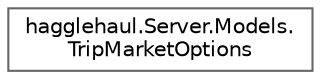 digraph "Graphical Class Hierarchy"
{
 // LATEX_PDF_SIZE
  bgcolor="transparent";
  edge [fontname=Helvetica,fontsize=10,labelfontname=Helvetica,labelfontsize=10];
  node [fontname=Helvetica,fontsize=10,shape=box,height=0.2,width=0.4];
  rankdir="LR";
  Node0 [id="Node000000",label="hagglehaul.Server.Models.\lTripMarketOptions",height=0.2,width=0.4,color="grey40", fillcolor="white", style="filled",URL="$classhagglehaul_1_1_server_1_1_models_1_1_trip_market_options.html",tooltip=" "];
}
